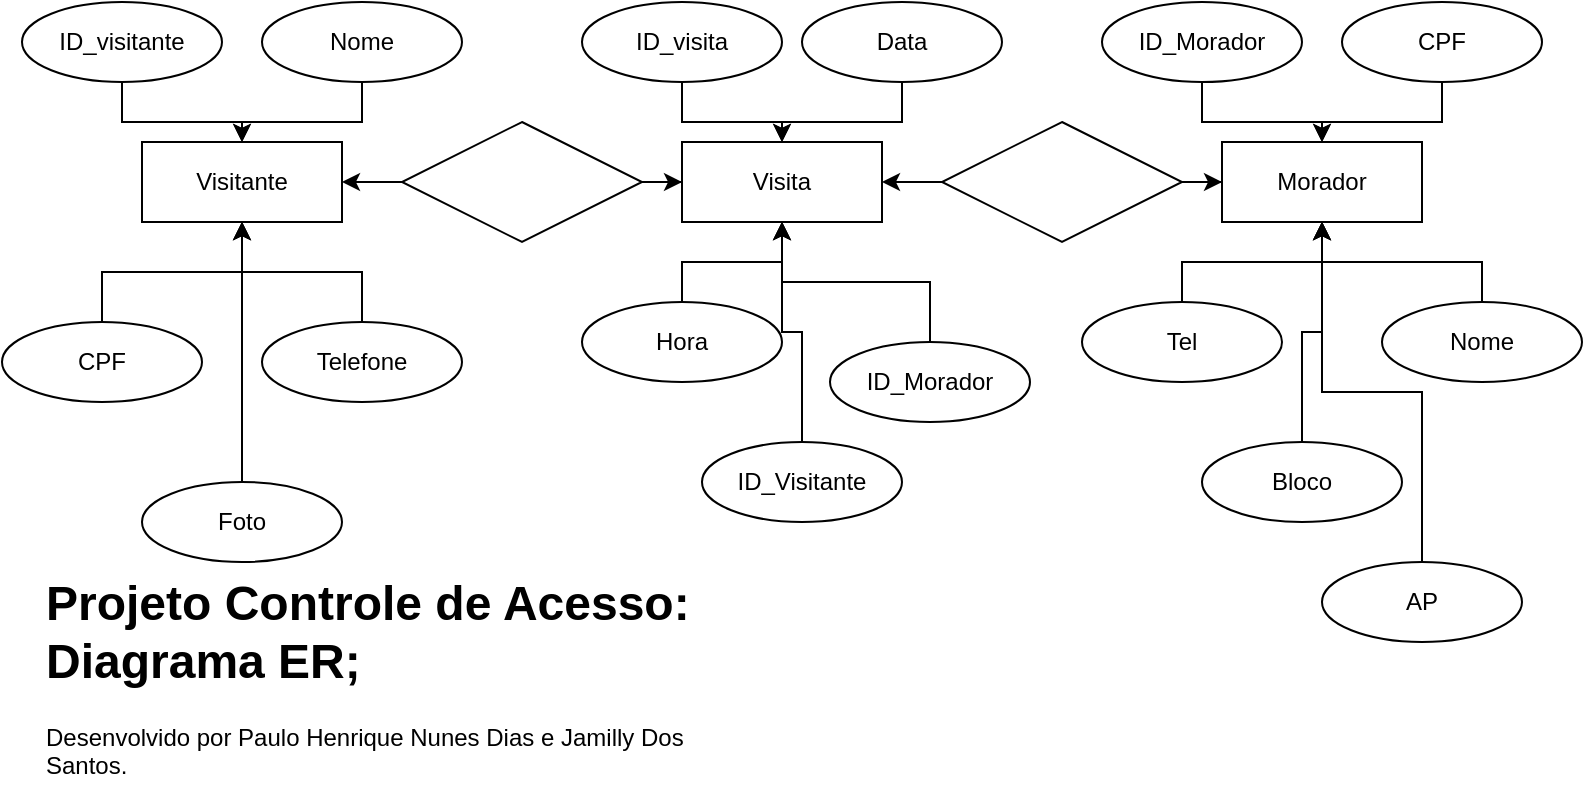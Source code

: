 <mxfile version="26.1.0">
  <diagram name="Página-1" id="20bzS6iZm3IRssfIfYMN">
    <mxGraphModel dx="786" dy="463" grid="1" gridSize="10" guides="1" tooltips="1" connect="1" arrows="1" fold="1" page="1" pageScale="1" pageWidth="827" pageHeight="1169" math="0" shadow="0">
      <root>
        <mxCell id="0" />
        <mxCell id="1" parent="0" />
        <mxCell id="236PKJ9-gZ8T1U2qseeJ-1" value="Visitante" style="whiteSpace=wrap;html=1;align=center;" vertex="1" parent="1">
          <mxGeometry x="70" y="170" width="100" height="40" as="geometry" />
        </mxCell>
        <mxCell id="236PKJ9-gZ8T1U2qseeJ-2" value="Visita" style="whiteSpace=wrap;html=1;align=center;" vertex="1" parent="1">
          <mxGeometry x="340" y="170" width="100" height="40" as="geometry" />
        </mxCell>
        <mxCell id="236PKJ9-gZ8T1U2qseeJ-3" value="Morador" style="whiteSpace=wrap;html=1;align=center;" vertex="1" parent="1">
          <mxGeometry x="610" y="170" width="100" height="40" as="geometry" />
        </mxCell>
        <mxCell id="236PKJ9-gZ8T1U2qseeJ-5" value="" style="edgeStyle=orthogonalEdgeStyle;rounded=0;orthogonalLoop=1;jettySize=auto;html=1;" edge="1" parent="1" source="236PKJ9-gZ8T1U2qseeJ-4" target="236PKJ9-gZ8T1U2qseeJ-1">
          <mxGeometry relative="1" as="geometry" />
        </mxCell>
        <mxCell id="236PKJ9-gZ8T1U2qseeJ-4" value="ID_visitante" style="ellipse;whiteSpace=wrap;html=1;align=center;" vertex="1" parent="1">
          <mxGeometry x="10" y="100" width="100" height="40" as="geometry" />
        </mxCell>
        <mxCell id="236PKJ9-gZ8T1U2qseeJ-7" value="" style="edgeStyle=orthogonalEdgeStyle;rounded=0;orthogonalLoop=1;jettySize=auto;html=1;" edge="1" parent="1" source="236PKJ9-gZ8T1U2qseeJ-6" target="236PKJ9-gZ8T1U2qseeJ-1">
          <mxGeometry relative="1" as="geometry" />
        </mxCell>
        <mxCell id="236PKJ9-gZ8T1U2qseeJ-6" value="Nome" style="ellipse;whiteSpace=wrap;html=1;align=center;" vertex="1" parent="1">
          <mxGeometry x="130" y="100" width="100" height="40" as="geometry" />
        </mxCell>
        <mxCell id="236PKJ9-gZ8T1U2qseeJ-9" value="" style="edgeStyle=orthogonalEdgeStyle;rounded=0;orthogonalLoop=1;jettySize=auto;html=1;" edge="1" parent="1" source="236PKJ9-gZ8T1U2qseeJ-8" target="236PKJ9-gZ8T1U2qseeJ-1">
          <mxGeometry relative="1" as="geometry" />
        </mxCell>
        <mxCell id="236PKJ9-gZ8T1U2qseeJ-8" value="CPF" style="ellipse;whiteSpace=wrap;html=1;align=center;" vertex="1" parent="1">
          <mxGeometry y="260" width="100" height="40" as="geometry" />
        </mxCell>
        <mxCell id="236PKJ9-gZ8T1U2qseeJ-11" value="" style="edgeStyle=orthogonalEdgeStyle;rounded=0;orthogonalLoop=1;jettySize=auto;html=1;" edge="1" parent="1" source="236PKJ9-gZ8T1U2qseeJ-10" target="236PKJ9-gZ8T1U2qseeJ-1">
          <mxGeometry relative="1" as="geometry" />
        </mxCell>
        <mxCell id="236PKJ9-gZ8T1U2qseeJ-10" value="Foto" style="ellipse;whiteSpace=wrap;html=1;align=center;" vertex="1" parent="1">
          <mxGeometry x="70" y="340" width="100" height="40" as="geometry" />
        </mxCell>
        <mxCell id="236PKJ9-gZ8T1U2qseeJ-13" value="" style="edgeStyle=orthogonalEdgeStyle;rounded=0;orthogonalLoop=1;jettySize=auto;html=1;" edge="1" parent="1" source="236PKJ9-gZ8T1U2qseeJ-12" target="236PKJ9-gZ8T1U2qseeJ-1">
          <mxGeometry relative="1" as="geometry" />
        </mxCell>
        <mxCell id="236PKJ9-gZ8T1U2qseeJ-12" value="Telefone" style="ellipse;whiteSpace=wrap;html=1;align=center;" vertex="1" parent="1">
          <mxGeometry x="130" y="260" width="100" height="40" as="geometry" />
        </mxCell>
        <mxCell id="236PKJ9-gZ8T1U2qseeJ-15" value="" style="edgeStyle=orthogonalEdgeStyle;rounded=0;orthogonalLoop=1;jettySize=auto;html=1;" edge="1" parent="1" source="236PKJ9-gZ8T1U2qseeJ-14" target="236PKJ9-gZ8T1U2qseeJ-2">
          <mxGeometry relative="1" as="geometry" />
        </mxCell>
        <mxCell id="236PKJ9-gZ8T1U2qseeJ-14" value="ID_visita" style="ellipse;whiteSpace=wrap;html=1;align=center;" vertex="1" parent="1">
          <mxGeometry x="290" y="100" width="100" height="40" as="geometry" />
        </mxCell>
        <mxCell id="236PKJ9-gZ8T1U2qseeJ-17" value="" style="edgeStyle=orthogonalEdgeStyle;rounded=0;orthogonalLoop=1;jettySize=auto;html=1;" edge="1" parent="1" source="236PKJ9-gZ8T1U2qseeJ-16" target="236PKJ9-gZ8T1U2qseeJ-2">
          <mxGeometry relative="1" as="geometry" />
        </mxCell>
        <mxCell id="236PKJ9-gZ8T1U2qseeJ-16" value="Data" style="ellipse;whiteSpace=wrap;html=1;align=center;" vertex="1" parent="1">
          <mxGeometry x="400" y="100" width="100" height="40" as="geometry" />
        </mxCell>
        <mxCell id="236PKJ9-gZ8T1U2qseeJ-19" value="" style="edgeStyle=orthogonalEdgeStyle;rounded=0;orthogonalLoop=1;jettySize=auto;html=1;" edge="1" parent="1" source="236PKJ9-gZ8T1U2qseeJ-18" target="236PKJ9-gZ8T1U2qseeJ-2">
          <mxGeometry relative="1" as="geometry" />
        </mxCell>
        <mxCell id="236PKJ9-gZ8T1U2qseeJ-18" value="Hora" style="ellipse;whiteSpace=wrap;html=1;align=center;" vertex="1" parent="1">
          <mxGeometry x="290" y="250" width="100" height="40" as="geometry" />
        </mxCell>
        <mxCell id="236PKJ9-gZ8T1U2qseeJ-26" value="" style="edgeStyle=orthogonalEdgeStyle;rounded=0;orthogonalLoop=1;jettySize=auto;html=1;" edge="1" parent="1" source="236PKJ9-gZ8T1U2qseeJ-20" target="236PKJ9-gZ8T1U2qseeJ-2">
          <mxGeometry relative="1" as="geometry" />
        </mxCell>
        <mxCell id="236PKJ9-gZ8T1U2qseeJ-20" value="ID_Visitante" style="ellipse;whiteSpace=wrap;html=1;align=center;" vertex="1" parent="1">
          <mxGeometry x="350" y="320" width="100" height="40" as="geometry" />
        </mxCell>
        <mxCell id="236PKJ9-gZ8T1U2qseeJ-29" value="" style="edgeStyle=orthogonalEdgeStyle;rounded=0;orthogonalLoop=1;jettySize=auto;html=1;" edge="1" parent="1" source="236PKJ9-gZ8T1U2qseeJ-27" target="236PKJ9-gZ8T1U2qseeJ-2">
          <mxGeometry relative="1" as="geometry" />
        </mxCell>
        <mxCell id="236PKJ9-gZ8T1U2qseeJ-27" value="ID_Morador" style="ellipse;whiteSpace=wrap;html=1;align=center;" vertex="1" parent="1">
          <mxGeometry x="414" y="270" width="100" height="40" as="geometry" />
        </mxCell>
        <mxCell id="236PKJ9-gZ8T1U2qseeJ-31" value="" style="edgeStyle=orthogonalEdgeStyle;rounded=0;orthogonalLoop=1;jettySize=auto;html=1;" edge="1" parent="1" source="236PKJ9-gZ8T1U2qseeJ-30" target="236PKJ9-gZ8T1U2qseeJ-3">
          <mxGeometry relative="1" as="geometry" />
        </mxCell>
        <mxCell id="236PKJ9-gZ8T1U2qseeJ-30" value="ID_Morador" style="ellipse;whiteSpace=wrap;html=1;align=center;" vertex="1" parent="1">
          <mxGeometry x="550" y="100" width="100" height="40" as="geometry" />
        </mxCell>
        <mxCell id="236PKJ9-gZ8T1U2qseeJ-33" value="" style="edgeStyle=orthogonalEdgeStyle;rounded=0;orthogonalLoop=1;jettySize=auto;html=1;" edge="1" parent="1" source="236PKJ9-gZ8T1U2qseeJ-32" target="236PKJ9-gZ8T1U2qseeJ-3">
          <mxGeometry relative="1" as="geometry" />
        </mxCell>
        <mxCell id="236PKJ9-gZ8T1U2qseeJ-32" value="CPF" style="ellipse;whiteSpace=wrap;html=1;align=center;" vertex="1" parent="1">
          <mxGeometry x="670" y="100" width="100" height="40" as="geometry" />
        </mxCell>
        <mxCell id="236PKJ9-gZ8T1U2qseeJ-37" value="" style="edgeStyle=orthogonalEdgeStyle;rounded=0;orthogonalLoop=1;jettySize=auto;html=1;" edge="1" parent="1" source="236PKJ9-gZ8T1U2qseeJ-34" target="236PKJ9-gZ8T1U2qseeJ-3">
          <mxGeometry relative="1" as="geometry" />
        </mxCell>
        <mxCell id="236PKJ9-gZ8T1U2qseeJ-34" value="Tel" style="ellipse;whiteSpace=wrap;html=1;align=center;" vertex="1" parent="1">
          <mxGeometry x="540" y="250" width="100" height="40" as="geometry" />
        </mxCell>
        <mxCell id="236PKJ9-gZ8T1U2qseeJ-40" value="" style="edgeStyle=orthogonalEdgeStyle;rounded=0;orthogonalLoop=1;jettySize=auto;html=1;" edge="1" parent="1" source="236PKJ9-gZ8T1U2qseeJ-38" target="236PKJ9-gZ8T1U2qseeJ-3">
          <mxGeometry relative="1" as="geometry" />
        </mxCell>
        <mxCell id="236PKJ9-gZ8T1U2qseeJ-38" value="Nome" style="ellipse;whiteSpace=wrap;html=1;align=center;" vertex="1" parent="1">
          <mxGeometry x="690" y="250" width="100" height="40" as="geometry" />
        </mxCell>
        <mxCell id="236PKJ9-gZ8T1U2qseeJ-42" value="" style="edgeStyle=orthogonalEdgeStyle;rounded=0;orthogonalLoop=1;jettySize=auto;html=1;" edge="1" parent="1" source="236PKJ9-gZ8T1U2qseeJ-41" target="236PKJ9-gZ8T1U2qseeJ-3">
          <mxGeometry relative="1" as="geometry" />
        </mxCell>
        <mxCell id="236PKJ9-gZ8T1U2qseeJ-41" value="Bloco" style="ellipse;whiteSpace=wrap;html=1;align=center;" vertex="1" parent="1">
          <mxGeometry x="600" y="320" width="100" height="40" as="geometry" />
        </mxCell>
        <mxCell id="236PKJ9-gZ8T1U2qseeJ-44" value="" style="edgeStyle=orthogonalEdgeStyle;rounded=0;orthogonalLoop=1;jettySize=auto;html=1;" edge="1" parent="1" source="236PKJ9-gZ8T1U2qseeJ-43" target="236PKJ9-gZ8T1U2qseeJ-3">
          <mxGeometry relative="1" as="geometry" />
        </mxCell>
        <mxCell id="236PKJ9-gZ8T1U2qseeJ-43" value="AP" style="ellipse;whiteSpace=wrap;html=1;align=center;" vertex="1" parent="1">
          <mxGeometry x="660" y="380" width="100" height="40" as="geometry" />
        </mxCell>
        <mxCell id="236PKJ9-gZ8T1U2qseeJ-46" value="" style="edgeStyle=orthogonalEdgeStyle;rounded=0;orthogonalLoop=1;jettySize=auto;html=1;" edge="1" parent="1" source="236PKJ9-gZ8T1U2qseeJ-45" target="236PKJ9-gZ8T1U2qseeJ-1">
          <mxGeometry relative="1" as="geometry" />
        </mxCell>
        <mxCell id="236PKJ9-gZ8T1U2qseeJ-47" value="" style="edgeStyle=orthogonalEdgeStyle;rounded=0;orthogonalLoop=1;jettySize=auto;html=1;" edge="1" parent="1" source="236PKJ9-gZ8T1U2qseeJ-45" target="236PKJ9-gZ8T1U2qseeJ-2">
          <mxGeometry relative="1" as="geometry" />
        </mxCell>
        <mxCell id="236PKJ9-gZ8T1U2qseeJ-45" value="" style="shape=rhombus;perimeter=rhombusPerimeter;whiteSpace=wrap;html=1;align=center;" vertex="1" parent="1">
          <mxGeometry x="200" y="160" width="120" height="60" as="geometry" />
        </mxCell>
        <mxCell id="236PKJ9-gZ8T1U2qseeJ-49" value="" style="edgeStyle=orthogonalEdgeStyle;rounded=0;orthogonalLoop=1;jettySize=auto;html=1;" edge="1" parent="1" source="236PKJ9-gZ8T1U2qseeJ-48" target="236PKJ9-gZ8T1U2qseeJ-2">
          <mxGeometry relative="1" as="geometry" />
        </mxCell>
        <mxCell id="236PKJ9-gZ8T1U2qseeJ-50" value="" style="edgeStyle=orthogonalEdgeStyle;rounded=0;orthogonalLoop=1;jettySize=auto;html=1;" edge="1" parent="1" source="236PKJ9-gZ8T1U2qseeJ-48" target="236PKJ9-gZ8T1U2qseeJ-3">
          <mxGeometry relative="1" as="geometry" />
        </mxCell>
        <mxCell id="236PKJ9-gZ8T1U2qseeJ-48" value="" style="shape=rhombus;perimeter=rhombusPerimeter;whiteSpace=wrap;html=1;align=center;" vertex="1" parent="1">
          <mxGeometry x="470" y="160" width="120" height="60" as="geometry" />
        </mxCell>
        <mxCell id="236PKJ9-gZ8T1U2qseeJ-51" value="&lt;h1 style=&quot;margin-top: 0px;&quot;&gt;Projeto Controle de Acesso: Diagrama ER;&lt;/h1&gt;&lt;div&gt;Desenvolvido por Paulo Henrique Nunes Dias e Jamilly Dos Santos.&lt;/div&gt;" style="text;html=1;whiteSpace=wrap;overflow=hidden;rounded=0;" vertex="1" parent="1">
          <mxGeometry x="20" y="380" width="330" height="120" as="geometry" />
        </mxCell>
      </root>
    </mxGraphModel>
  </diagram>
</mxfile>
